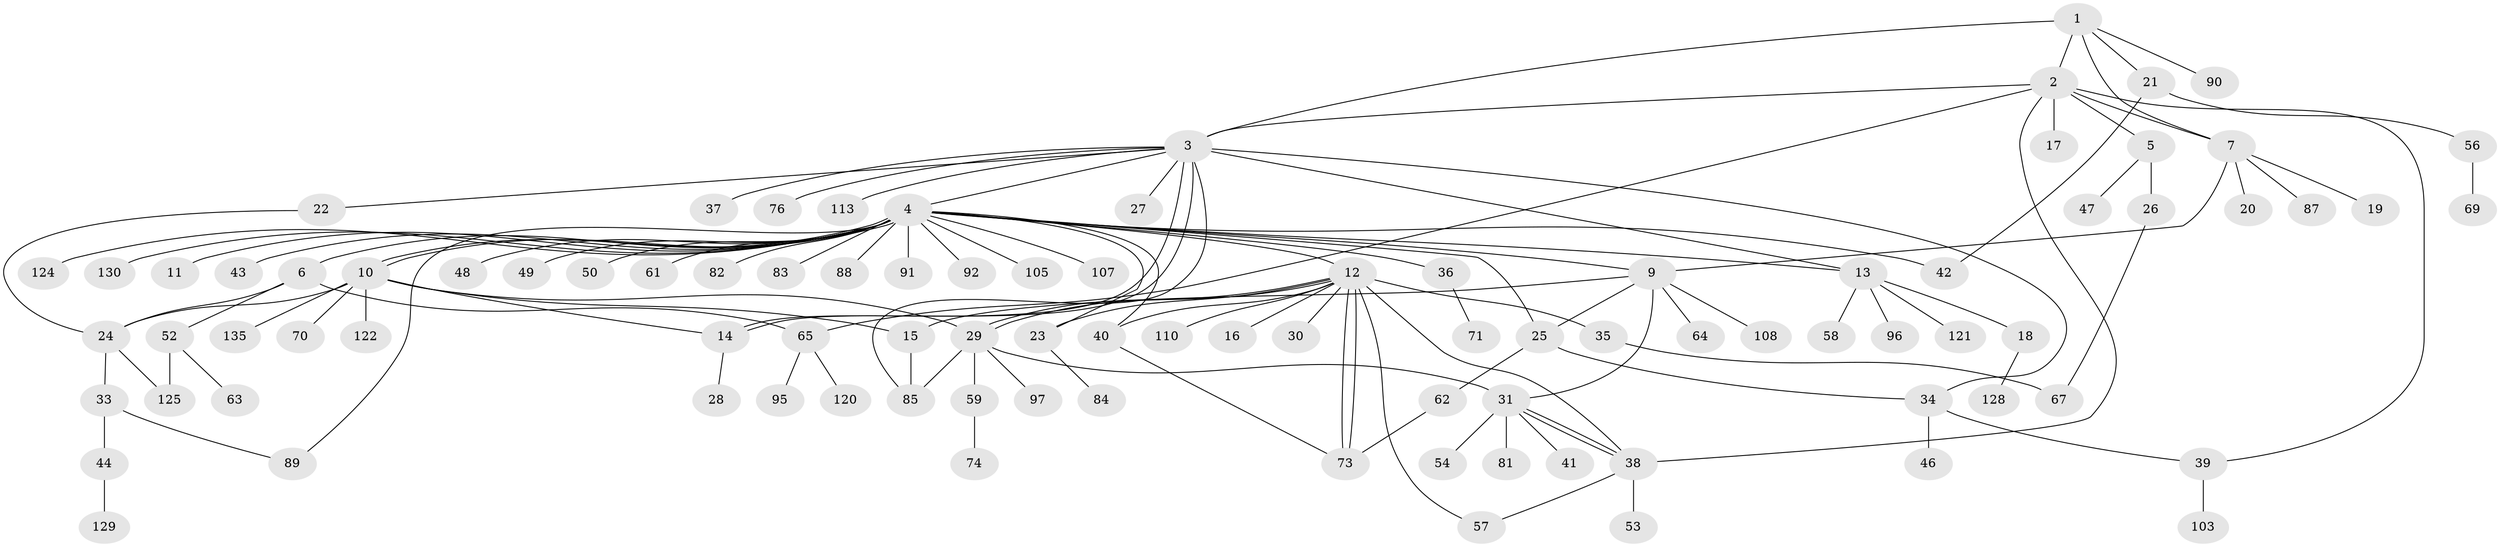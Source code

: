// original degree distribution, {6: 0.014705882352941176, 11: 0.007352941176470588, 14: 0.007352941176470588, 28: 0.007352941176470588, 3: 0.0661764705882353, 4: 0.08088235294117647, 7: 0.03676470588235294, 1: 0.5514705882352942, 8: 0.007352941176470588, 9: 0.007352941176470588, 13: 0.007352941176470588, 2: 0.19117647058823528, 5: 0.014705882352941176}
// Generated by graph-tools (version 1.1) at 2025/18/03/04/25 18:18:00]
// undirected, 95 vertices, 126 edges
graph export_dot {
graph [start="1"]
  node [color=gray90,style=filled];
  1 [super="+55"];
  2 [super="+98+119+117"];
  3 [super="+77"];
  4;
  5;
  6 [super="+79"];
  7 [super="+8+51"];
  9 [super="+68"];
  10;
  11;
  12;
  13;
  14 [super="+45"];
  15 [super="+123+131"];
  16;
  17;
  18;
  19;
  20;
  21 [super="+118"];
  22;
  23;
  24 [super="+32"];
  25 [super="+136"];
  26;
  27;
  28 [super="+72"];
  29;
  30;
  31;
  33;
  34;
  35;
  36 [super="+106+102"];
  37;
  38 [super="+66"];
  39;
  40 [super="+93"];
  41;
  42 [super="+60+101"];
  43;
  44;
  46;
  47;
  48;
  49;
  50;
  52;
  53;
  54;
  56;
  57 [super="+111"];
  58;
  59;
  61;
  62;
  63;
  64;
  65;
  67;
  69;
  70;
  71 [super="+80"];
  73 [super="+94"];
  74 [super="+104+86"];
  76;
  81;
  82;
  83;
  84;
  85 [super="+133+99"];
  87;
  88;
  89;
  90;
  91;
  92;
  95;
  96;
  97;
  103;
  105;
  107;
  108;
  110;
  113 [super="+126"];
  120;
  121;
  122;
  124;
  125;
  128;
  129;
  130;
  135;
  1 -- 2 [weight=2];
  1 -- 3;
  1 -- 7;
  1 -- 21;
  1 -- 90;
  2 -- 3;
  2 -- 5;
  2 -- 7;
  2 -- 17;
  2 -- 39;
  2 -- 65;
  2 -- 38;
  3 -- 4;
  3 -- 13;
  3 -- 14;
  3 -- 14;
  3 -- 22;
  3 -- 27;
  3 -- 34;
  3 -- 37;
  3 -- 76;
  3 -- 113;
  3 -- 85;
  4 -- 6;
  4 -- 9;
  4 -- 10;
  4 -- 10;
  4 -- 11;
  4 -- 12;
  4 -- 13;
  4 -- 23;
  4 -- 25;
  4 -- 36;
  4 -- 40;
  4 -- 42;
  4 -- 43;
  4 -- 48;
  4 -- 49;
  4 -- 50;
  4 -- 61;
  4 -- 82;
  4 -- 83;
  4 -- 88;
  4 -- 89;
  4 -- 91;
  4 -- 92;
  4 -- 105;
  4 -- 107;
  4 -- 124;
  4 -- 130;
  5 -- 26;
  5 -- 47;
  6 -- 24;
  6 -- 52;
  6 -- 65;
  7 -- 9;
  7 -- 19;
  7 -- 20;
  7 -- 87;
  9 -- 15;
  9 -- 25;
  9 -- 31;
  9 -- 64;
  9 -- 108;
  10 -- 24;
  10 -- 29;
  10 -- 70;
  10 -- 122;
  10 -- 135;
  10 -- 15;
  10 -- 14;
  12 -- 16;
  12 -- 23;
  12 -- 29;
  12 -- 29;
  12 -- 30;
  12 -- 35;
  12 -- 38;
  12 -- 57;
  12 -- 73;
  12 -- 73;
  12 -- 110;
  12 -- 40;
  13 -- 18;
  13 -- 58;
  13 -- 96;
  13 -- 121;
  14 -- 28;
  15 -- 85;
  18 -- 128;
  21 -- 42;
  21 -- 56;
  22 -- 24;
  23 -- 84;
  24 -- 125;
  24 -- 33;
  25 -- 34;
  25 -- 62;
  26 -- 67;
  29 -- 31;
  29 -- 59;
  29 -- 85;
  29 -- 97;
  31 -- 38;
  31 -- 38;
  31 -- 41;
  31 -- 54;
  31 -- 81;
  33 -- 44;
  33 -- 89;
  34 -- 39;
  34 -- 46;
  35 -- 67;
  36 -- 71;
  38 -- 53;
  38 -- 57;
  39 -- 103;
  40 -- 73;
  44 -- 129;
  52 -- 63;
  52 -- 125;
  56 -- 69;
  59 -- 74;
  62 -- 73;
  65 -- 95;
  65 -- 120;
}
